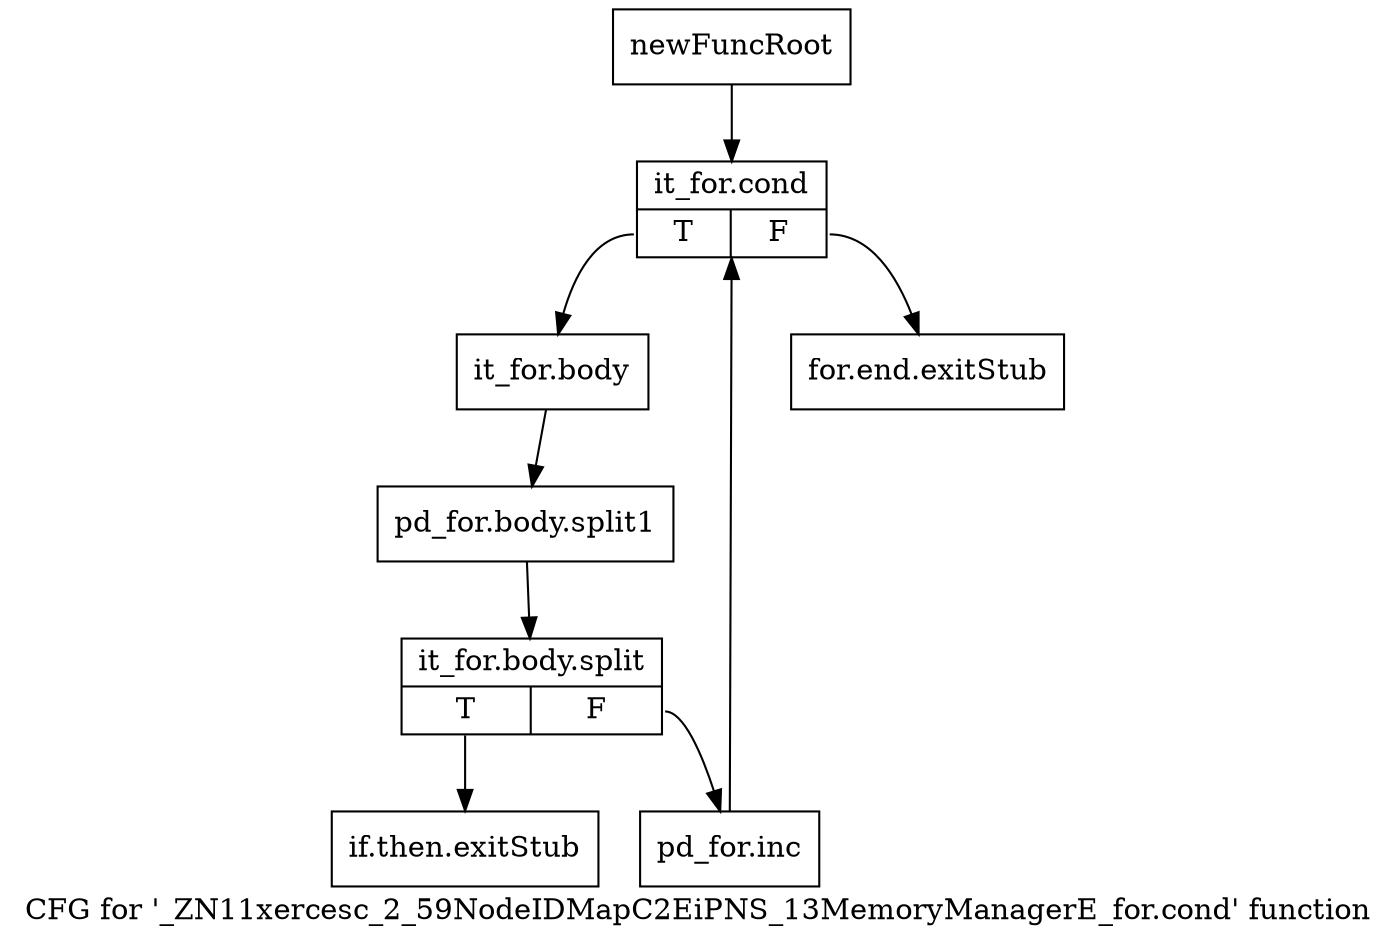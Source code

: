 digraph "CFG for '_ZN11xercesc_2_59NodeIDMapC2EiPNS_13MemoryManagerE_for.cond' function" {
	label="CFG for '_ZN11xercesc_2_59NodeIDMapC2EiPNS_13MemoryManagerE_for.cond' function";

	Node0x98f6c70 [shape=record,label="{newFuncRoot}"];
	Node0x98f6c70 -> Node0x98f6d60;
	Node0x98f6cc0 [shape=record,label="{for.end.exitStub}"];
	Node0x98f6d10 [shape=record,label="{if.then.exitStub}"];
	Node0x98f6d60 [shape=record,label="{it_for.cond|{<s0>T|<s1>F}}"];
	Node0x98f6d60:s0 -> Node0x98f6db0;
	Node0x98f6d60:s1 -> Node0x98f6cc0;
	Node0x98f6db0 [shape=record,label="{it_for.body}"];
	Node0x98f6db0 -> Node0xce5a980;
	Node0xce5a980 [shape=record,label="{pd_for.body.split1}"];
	Node0xce5a980 -> Node0xce5b080;
	Node0xce5b080 [shape=record,label="{it_for.body.split|{<s0>T|<s1>F}}"];
	Node0xce5b080:s0 -> Node0x98f6d10;
	Node0xce5b080:s1 -> Node0x98f6e00;
	Node0x98f6e00 [shape=record,label="{pd_for.inc}"];
	Node0x98f6e00 -> Node0x98f6d60;
}
